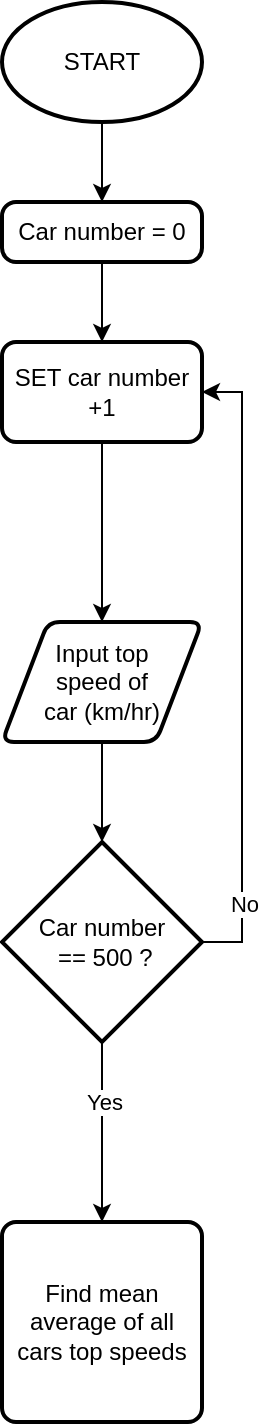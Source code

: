 <mxfile version="21.7.5" type="github">
  <diagram id="C5RBs43oDa-KdzZeNtuy" name="Page-1">
    <mxGraphModel dx="882" dy="3923" grid="1" gridSize="10" guides="1" tooltips="1" connect="1" arrows="1" fold="1" page="1" pageScale="1" pageWidth="900" pageHeight="1600" math="0" shadow="0">
      <root>
        <mxCell id="WIyWlLk6GJQsqaUBKTNV-0" />
        <mxCell id="WIyWlLk6GJQsqaUBKTNV-1" parent="WIyWlLk6GJQsqaUBKTNV-0" />
        <mxCell id="zULD-CnFrx8nNNYtCCxN-3" style="edgeStyle=orthogonalEdgeStyle;rounded=0;orthogonalLoop=1;jettySize=auto;html=1;" edge="1" parent="WIyWlLk6GJQsqaUBKTNV-1" source="zULD-CnFrx8nNNYtCCxN-0">
          <mxGeometry relative="1" as="geometry">
            <mxPoint x="480" y="-1500" as="targetPoint" />
            <Array as="points">
              <mxPoint x="480" y="-1510" />
              <mxPoint x="480" y="-1510" />
            </Array>
          </mxGeometry>
        </mxCell>
        <mxCell id="zULD-CnFrx8nNNYtCCxN-0" value="START" style="strokeWidth=2;html=1;shape=mxgraph.flowchart.start_1;whiteSpace=wrap;" vertex="1" parent="WIyWlLk6GJQsqaUBKTNV-1">
          <mxGeometry x="430" y="-1600" width="100" height="60" as="geometry" />
        </mxCell>
        <mxCell id="zULD-CnFrx8nNNYtCCxN-7" style="edgeStyle=orthogonalEdgeStyle;rounded=0;orthogonalLoop=1;jettySize=auto;html=1;entryX=0.5;entryY=0;entryDx=0;entryDy=0;entryPerimeter=0;" edge="1" parent="WIyWlLk6GJQsqaUBKTNV-1" source="zULD-CnFrx8nNNYtCCxN-2" target="zULD-CnFrx8nNNYtCCxN-6">
          <mxGeometry relative="1" as="geometry" />
        </mxCell>
        <mxCell id="zULD-CnFrx8nNNYtCCxN-2" value="Input top&lt;br&gt;speed of&lt;br&gt;car (km/hr)" style="shape=parallelogram;html=1;strokeWidth=2;perimeter=parallelogramPerimeter;whiteSpace=wrap;rounded=1;arcSize=12;size=0.23;" vertex="1" parent="WIyWlLk6GJQsqaUBKTNV-1">
          <mxGeometry x="430" y="-1290" width="100" height="60" as="geometry" />
        </mxCell>
        <mxCell id="zULD-CnFrx8nNNYtCCxN-8" style="edgeStyle=orthogonalEdgeStyle;rounded=0;orthogonalLoop=1;jettySize=auto;html=1;entryX=1;entryY=0.5;entryDx=0;entryDy=0;" edge="1" parent="WIyWlLk6GJQsqaUBKTNV-1" source="zULD-CnFrx8nNNYtCCxN-6" target="zULD-CnFrx8nNNYtCCxN-14">
          <mxGeometry relative="1" as="geometry">
            <mxPoint x="530" y="-1273" as="targetPoint" />
            <Array as="points">
              <mxPoint x="550" y="-1130" />
              <mxPoint x="550" y="-1405" />
            </Array>
          </mxGeometry>
        </mxCell>
        <mxCell id="zULD-CnFrx8nNNYtCCxN-10" value="No" style="edgeLabel;html=1;align=center;verticalAlign=middle;resizable=0;points=[];" vertex="1" connectable="0" parent="zULD-CnFrx8nNNYtCCxN-8">
          <mxGeometry x="-0.749" y="-1" relative="1" as="geometry">
            <mxPoint as="offset" />
          </mxGeometry>
        </mxCell>
        <mxCell id="zULD-CnFrx8nNNYtCCxN-12" style="edgeStyle=orthogonalEdgeStyle;rounded=0;orthogonalLoop=1;jettySize=auto;html=1;entryX=0.5;entryY=0;entryDx=0;entryDy=0;" edge="1" parent="WIyWlLk6GJQsqaUBKTNV-1" source="zULD-CnFrx8nNNYtCCxN-6" target="zULD-CnFrx8nNNYtCCxN-11">
          <mxGeometry relative="1" as="geometry" />
        </mxCell>
        <mxCell id="zULD-CnFrx8nNNYtCCxN-13" value="Yes" style="edgeLabel;html=1;align=center;verticalAlign=middle;resizable=0;points=[];" vertex="1" connectable="0" parent="zULD-CnFrx8nNNYtCCxN-12">
          <mxGeometry x="-0.342" y="1" relative="1" as="geometry">
            <mxPoint as="offset" />
          </mxGeometry>
        </mxCell>
        <mxCell id="zULD-CnFrx8nNNYtCCxN-6" value="Car number&lt;br&gt;&amp;nbsp;== 500 ?" style="strokeWidth=2;html=1;shape=mxgraph.flowchart.decision;whiteSpace=wrap;" vertex="1" parent="WIyWlLk6GJQsqaUBKTNV-1">
          <mxGeometry x="430" y="-1180" width="100" height="100" as="geometry" />
        </mxCell>
        <mxCell id="zULD-CnFrx8nNNYtCCxN-11" value="Find mean average of all cars top speeds" style="rounded=1;whiteSpace=wrap;html=1;absoluteArcSize=1;arcSize=14;strokeWidth=2;" vertex="1" parent="WIyWlLk6GJQsqaUBKTNV-1">
          <mxGeometry x="430" y="-990" width="100" height="100" as="geometry" />
        </mxCell>
        <mxCell id="zULD-CnFrx8nNNYtCCxN-17" style="edgeStyle=orthogonalEdgeStyle;rounded=0;orthogonalLoop=1;jettySize=auto;html=1;entryX=0.5;entryY=0;entryDx=0;entryDy=0;" edge="1" parent="WIyWlLk6GJQsqaUBKTNV-1" source="zULD-CnFrx8nNNYtCCxN-14" target="zULD-CnFrx8nNNYtCCxN-2">
          <mxGeometry relative="1" as="geometry" />
        </mxCell>
        <mxCell id="zULD-CnFrx8nNNYtCCxN-14" value="SET car number +1" style="rounded=1;whiteSpace=wrap;html=1;absoluteArcSize=1;arcSize=14;strokeWidth=2;" vertex="1" parent="WIyWlLk6GJQsqaUBKTNV-1">
          <mxGeometry x="430" y="-1430" width="100" height="50" as="geometry" />
        </mxCell>
        <mxCell id="zULD-CnFrx8nNNYtCCxN-16" style="edgeStyle=orthogonalEdgeStyle;rounded=0;orthogonalLoop=1;jettySize=auto;html=1;entryX=0.5;entryY=0;entryDx=0;entryDy=0;" edge="1" parent="WIyWlLk6GJQsqaUBKTNV-1" source="zULD-CnFrx8nNNYtCCxN-15" target="zULD-CnFrx8nNNYtCCxN-14">
          <mxGeometry relative="1" as="geometry" />
        </mxCell>
        <mxCell id="zULD-CnFrx8nNNYtCCxN-15" value="Car number = 0" style="rounded=1;whiteSpace=wrap;html=1;absoluteArcSize=1;arcSize=14;strokeWidth=2;" vertex="1" parent="WIyWlLk6GJQsqaUBKTNV-1">
          <mxGeometry x="430" y="-1500" width="100" height="30" as="geometry" />
        </mxCell>
      </root>
    </mxGraphModel>
  </diagram>
</mxfile>
